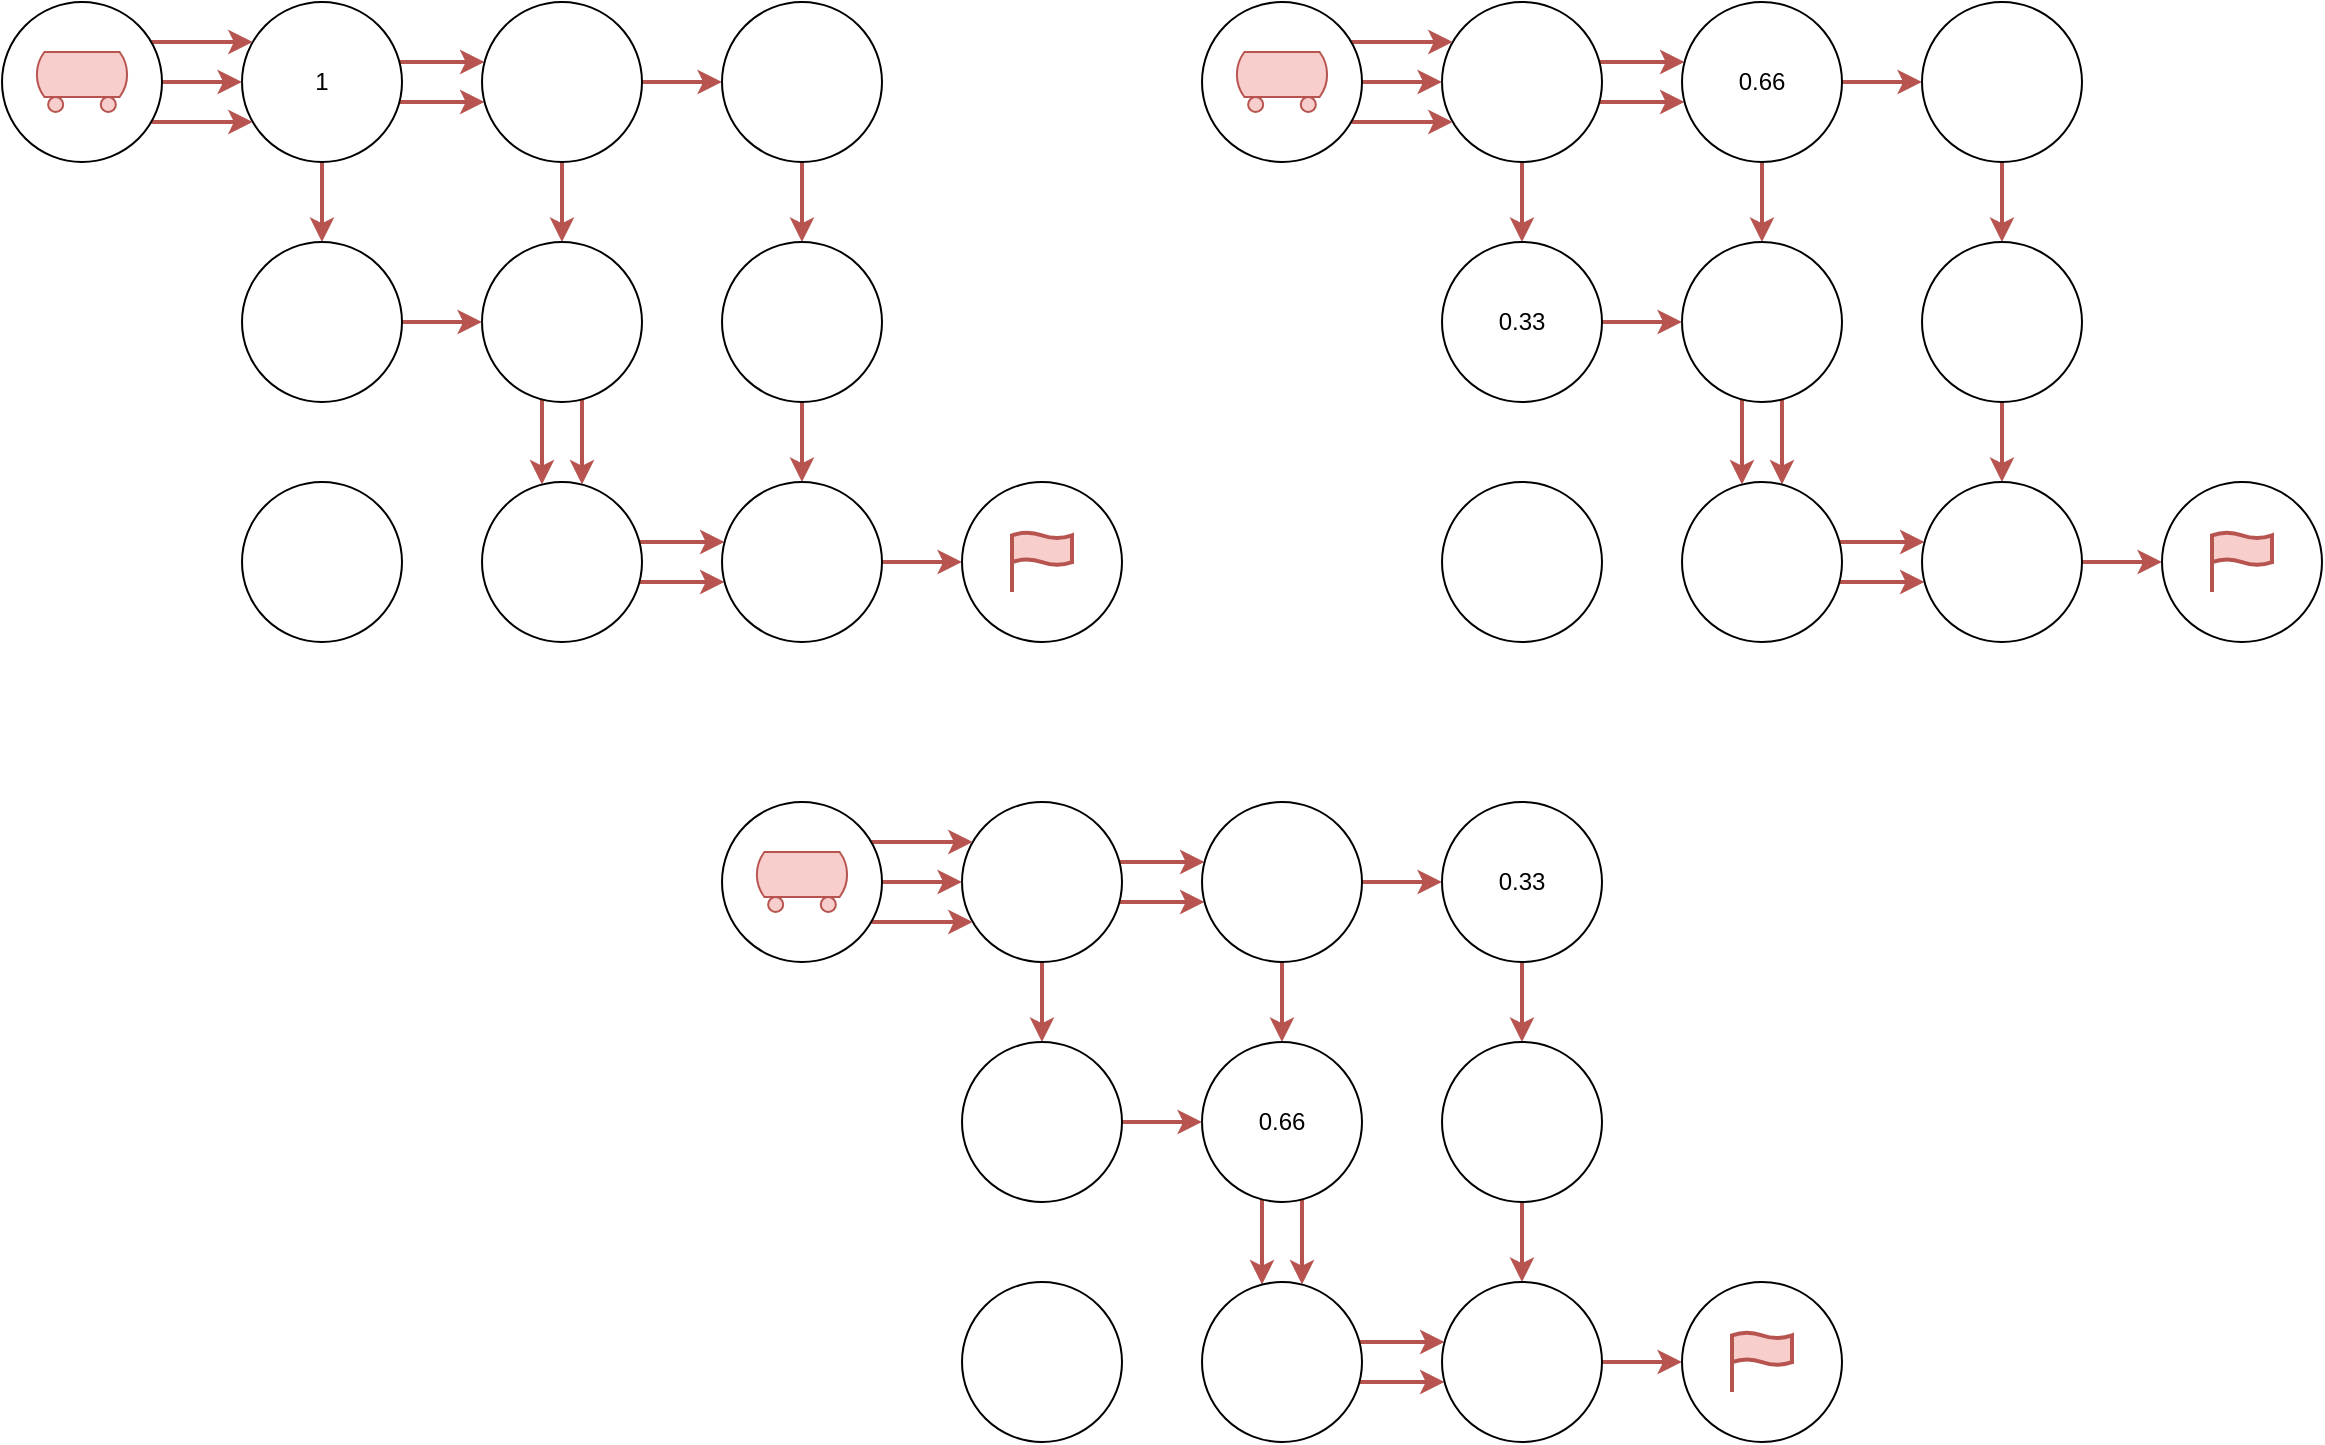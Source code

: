 <mxfile version="20.3.0" type="device"><diagram id="rFzaYbwiABU0Ug2ND4GW" name="Page-1"><mxGraphModel dx="1422" dy="905" grid="1" gridSize="10" guides="1" tooltips="1" connect="1" arrows="1" fold="1" page="1" pageScale="1" pageWidth="827" pageHeight="1169" math="0" shadow="0"><root><mxCell id="0"/><mxCell id="1" parent="0"/><mxCell id="-eDE-64leL3ePpWBkXI6-36" value="" style="edgeStyle=orthogonalEdgeStyle;rounded=0;orthogonalLoop=1;jettySize=auto;html=1;strokeWidth=2;fillColor=#f8cecc;strokeColor=#b85450;" parent="1" source="-eDE-64leL3ePpWBkXI6-1" target="-eDE-64leL3ePpWBkXI6-6" edge="1"><mxGeometry relative="1" as="geometry"/></mxCell><mxCell id="-eDE-64leL3ePpWBkXI6-42" value="" style="edgeStyle=orthogonalEdgeStyle;rounded=0;orthogonalLoop=1;jettySize=auto;html=1;strokeWidth=2;fillColor=#f8cecc;strokeColor=#b85450;" parent="1" source="-eDE-64leL3ePpWBkXI6-1" target="-eDE-64leL3ePpWBkXI6-2" edge="1"><mxGeometry relative="1" as="geometry"><Array as="points"><mxPoint x="380" y="410"/><mxPoint x="380" y="410"/></Array></mxGeometry></mxCell><mxCell id="Ssm6Pcfpo7iX5eQhUmSX-5" value="" style="edgeStyle=orthogonalEdgeStyle;rounded=0;orthogonalLoop=1;jettySize=auto;html=1;strokeWidth=2;fillColor=#f8cecc;strokeColor=#b85450;" parent="1" source="-eDE-64leL3ePpWBkXI6-1" target="-eDE-64leL3ePpWBkXI6-2" edge="1"><mxGeometry relative="1" as="geometry"><Array as="points"><mxPoint x="380" y="390"/><mxPoint x="380" y="390"/></Array></mxGeometry></mxCell><mxCell id="-eDE-64leL3ePpWBkXI6-1" value="1" style="ellipse;whiteSpace=wrap;html=1;aspect=fixed;" parent="1" vertex="1"><mxGeometry x="280" y="360" width="80" height="80" as="geometry"/></mxCell><mxCell id="-eDE-64leL3ePpWBkXI6-46" value="" style="edgeStyle=orthogonalEdgeStyle;rounded=0;orthogonalLoop=1;jettySize=auto;html=1;strokeWidth=2;fillColor=#f8cecc;strokeColor=#b85450;" parent="1" source="-eDE-64leL3ePpWBkXI6-2" target="-eDE-64leL3ePpWBkXI6-5" edge="1"><mxGeometry relative="1" as="geometry"><Array as="points"><mxPoint x="440" y="460"/><mxPoint x="440" y="460"/></Array></mxGeometry></mxCell><mxCell id="Ssm6Pcfpo7iX5eQhUmSX-4" value="" style="edgeStyle=orthogonalEdgeStyle;rounded=0;orthogonalLoop=1;jettySize=auto;html=1;strokeWidth=2;fillColor=#f8cecc;strokeColor=#b85450;" parent="1" source="-eDE-64leL3ePpWBkXI6-2" target="-eDE-64leL3ePpWBkXI6-3" edge="1"><mxGeometry relative="1" as="geometry"/></mxCell><mxCell id="-eDE-64leL3ePpWBkXI6-2" value="" style="ellipse;whiteSpace=wrap;html=1;aspect=fixed;" parent="1" vertex="1"><mxGeometry x="400" y="360" width="80" height="80" as="geometry"/></mxCell><mxCell id="Ssm6Pcfpo7iX5eQhUmSX-6" value="" style="edgeStyle=orthogonalEdgeStyle;rounded=0;orthogonalLoop=1;jettySize=auto;html=1;strokeWidth=2;fillColor=#f8cecc;strokeColor=#b85450;" parent="1" source="-eDE-64leL3ePpWBkXI6-3" target="-eDE-64leL3ePpWBkXI6-4" edge="1"><mxGeometry relative="1" as="geometry"/></mxCell><mxCell id="-eDE-64leL3ePpWBkXI6-3" value="" style="ellipse;whiteSpace=wrap;html=1;aspect=fixed;" parent="1" vertex="1"><mxGeometry x="520" y="360" width="80" height="80" as="geometry"/></mxCell><mxCell id="-eDE-64leL3ePpWBkXI6-45" value="" style="edgeStyle=orthogonalEdgeStyle;rounded=0;orthogonalLoop=1;jettySize=auto;html=1;strokeWidth=2;fillColor=#f8cecc;strokeColor=#b85450;" parent="1" source="-eDE-64leL3ePpWBkXI6-4" target="-eDE-64leL3ePpWBkXI6-9" edge="1"><mxGeometry relative="1" as="geometry"/></mxCell><mxCell id="-eDE-64leL3ePpWBkXI6-4" value="" style="ellipse;whiteSpace=wrap;html=1;aspect=fixed;" parent="1" vertex="1"><mxGeometry x="520" y="480" width="80" height="80" as="geometry"/></mxCell><mxCell id="-eDE-64leL3ePpWBkXI6-56" value="" style="edgeStyle=orthogonalEdgeStyle;rounded=0;orthogonalLoop=1;jettySize=auto;html=1;strokeWidth=2;fillColor=#f8cecc;strokeColor=#b85450;" parent="1" source="-eDE-64leL3ePpWBkXI6-5" target="-eDE-64leL3ePpWBkXI6-8" edge="1"><mxGeometry relative="1" as="geometry"><Array as="points"><mxPoint x="430" y="580"/><mxPoint x="430" y="580"/></Array></mxGeometry></mxCell><mxCell id="Ssm6Pcfpo7iX5eQhUmSX-7" value="" style="edgeStyle=orthogonalEdgeStyle;rounded=0;orthogonalLoop=1;jettySize=auto;html=1;strokeWidth=2;fillColor=#f8cecc;strokeColor=#b85450;" parent="1" source="-eDE-64leL3ePpWBkXI6-5" target="-eDE-64leL3ePpWBkXI6-8" edge="1"><mxGeometry relative="1" as="geometry"><Array as="points"><mxPoint x="450" y="580"/><mxPoint x="450" y="580"/></Array></mxGeometry></mxCell><mxCell id="-eDE-64leL3ePpWBkXI6-5" value="" style="ellipse;whiteSpace=wrap;html=1;aspect=fixed;" parent="1" vertex="1"><mxGeometry x="400" y="480" width="80" height="80" as="geometry"/></mxCell><mxCell id="-eDE-64leL3ePpWBkXI6-53" value="" style="edgeStyle=orthogonalEdgeStyle;rounded=0;orthogonalLoop=1;jettySize=auto;html=1;strokeWidth=2;fillColor=#f8cecc;strokeColor=#b85450;" parent="1" source="-eDE-64leL3ePpWBkXI6-6" target="-eDE-64leL3ePpWBkXI6-5" edge="1"><mxGeometry relative="1" as="geometry"/></mxCell><mxCell id="-eDE-64leL3ePpWBkXI6-6" value="" style="ellipse;whiteSpace=wrap;html=1;aspect=fixed;" parent="1" vertex="1"><mxGeometry x="280" y="480" width="80" height="80" as="geometry"/></mxCell><mxCell id="-eDE-64leL3ePpWBkXI6-7" value="" style="ellipse;whiteSpace=wrap;html=1;aspect=fixed;" parent="1" vertex="1"><mxGeometry x="280" y="600" width="80" height="80" as="geometry"/></mxCell><mxCell id="-eDE-64leL3ePpWBkXI6-39" value="" style="edgeStyle=orthogonalEdgeStyle;rounded=0;orthogonalLoop=1;jettySize=auto;html=1;strokeWidth=2;fillColor=#f8cecc;strokeColor=#b85450;" parent="1" source="-eDE-64leL3ePpWBkXI6-8" target="-eDE-64leL3ePpWBkXI6-9" edge="1"><mxGeometry relative="1" as="geometry"><Array as="points"><mxPoint x="490" y="650"/><mxPoint x="490" y="650"/></Array></mxGeometry></mxCell><mxCell id="Ssm6Pcfpo7iX5eQhUmSX-8" value="" style="edgeStyle=orthogonalEdgeStyle;rounded=0;orthogonalLoop=1;jettySize=auto;html=1;strokeWidth=2;fillColor=#f8cecc;strokeColor=#b85450;" parent="1" source="-eDE-64leL3ePpWBkXI6-8" target="-eDE-64leL3ePpWBkXI6-9" edge="1"><mxGeometry relative="1" as="geometry"><Array as="points"><mxPoint x="500" y="630"/><mxPoint x="500" y="630"/></Array></mxGeometry></mxCell><mxCell id="-eDE-64leL3ePpWBkXI6-8" value="" style="ellipse;whiteSpace=wrap;html=1;aspect=fixed;" parent="1" vertex="1"><mxGeometry x="400" y="600" width="80" height="80" as="geometry"/></mxCell><mxCell id="-eDE-64leL3ePpWBkXI6-67" value="" style="edgeStyle=orthogonalEdgeStyle;rounded=0;orthogonalLoop=1;jettySize=auto;html=1;strokeWidth=2;fillColor=#f8cecc;strokeColor=#b85450;" parent="1" source="-eDE-64leL3ePpWBkXI6-9" target="-eDE-64leL3ePpWBkXI6-60" edge="1"><mxGeometry relative="1" as="geometry"/></mxCell><mxCell id="-eDE-64leL3ePpWBkXI6-9" value="" style="ellipse;whiteSpace=wrap;html=1;aspect=fixed;" parent="1" vertex="1"><mxGeometry x="520" y="600" width="80" height="80" as="geometry"/></mxCell><mxCell id="-eDE-64leL3ePpWBkXI6-64" value="" style="edgeStyle=orthogonalEdgeStyle;rounded=0;orthogonalLoop=1;jettySize=auto;html=1;strokeWidth=2;fillColor=#f8cecc;strokeColor=#b85450;" parent="1" source="-eDE-64leL3ePpWBkXI6-59" target="-eDE-64leL3ePpWBkXI6-1" edge="1"><mxGeometry relative="1" as="geometry"><Array as="points"><mxPoint x="250" y="380"/><mxPoint x="250" y="380"/></Array></mxGeometry></mxCell><mxCell id="Ssm6Pcfpo7iX5eQhUmSX-2" value="" style="edgeStyle=orthogonalEdgeStyle;rounded=0;orthogonalLoop=1;jettySize=auto;html=1;strokeWidth=2;fillColor=#f8cecc;strokeColor=#b85450;" parent="1" source="-eDE-64leL3ePpWBkXI6-59" target="-eDE-64leL3ePpWBkXI6-1" edge="1"><mxGeometry relative="1" as="geometry"><Array as="points"><mxPoint x="250" y="420"/><mxPoint x="250" y="420"/></Array></mxGeometry></mxCell><mxCell id="Ssm6Pcfpo7iX5eQhUmSX-3" value="" style="edgeStyle=orthogonalEdgeStyle;rounded=0;orthogonalLoop=1;jettySize=auto;html=1;strokeWidth=2;fillColor=#f8cecc;strokeColor=#b85450;" parent="1" source="-eDE-64leL3ePpWBkXI6-59" target="-eDE-64leL3ePpWBkXI6-1" edge="1"><mxGeometry relative="1" as="geometry"/></mxCell><mxCell id="-eDE-64leL3ePpWBkXI6-59" value="" style="ellipse;whiteSpace=wrap;html=1;aspect=fixed;" parent="1" vertex="1"><mxGeometry x="160" y="360" width="80" height="80" as="geometry"/></mxCell><mxCell id="-eDE-64leL3ePpWBkXI6-60" value="" style="ellipse;whiteSpace=wrap;html=1;aspect=fixed;" parent="1" vertex="1"><mxGeometry x="640" y="600" width="80" height="80" as="geometry"/></mxCell><mxCell id="-eDE-64leL3ePpWBkXI6-63" value="" style="verticalLabelPosition=bottom;outlineConnect=0;align=center;dashed=0;html=1;verticalAlign=top;shape=mxgraph.pid.misc.tank_car,_tank_wagon;fillColor=#f8cecc;strokeColor=#b85450;" parent="1" vertex="1"><mxGeometry x="176.18" y="385" width="47.63" height="30" as="geometry"/></mxCell><mxCell id="-eDE-64leL3ePpWBkXI6-65" value="" style="html=1;verticalLabelPosition=bottom;align=center;labelBackgroundColor=#ffffff;verticalAlign=top;strokeWidth=2;strokeColor=#b85450;shadow=0;dashed=0;shape=mxgraph.ios7.icons.flag;fillColor=#f8cecc;" parent="1" vertex="1"><mxGeometry x="665" y="625" width="30" height="30" as="geometry"/></mxCell><mxCell id="Ssm6Pcfpo7iX5eQhUmSX-9" value="" style="edgeStyle=orthogonalEdgeStyle;rounded=0;orthogonalLoop=1;jettySize=auto;html=1;strokeWidth=2;fillColor=#f8cecc;strokeColor=#b85450;" parent="1" source="Ssm6Pcfpo7iX5eQhUmSX-12" target="Ssm6Pcfpo7iX5eQhUmSX-24" edge="1"><mxGeometry relative="1" as="geometry"/></mxCell><mxCell id="Ssm6Pcfpo7iX5eQhUmSX-10" value="" style="edgeStyle=orthogonalEdgeStyle;rounded=0;orthogonalLoop=1;jettySize=auto;html=1;strokeWidth=2;fillColor=#f8cecc;strokeColor=#b85450;" parent="1" source="Ssm6Pcfpo7iX5eQhUmSX-12" target="Ssm6Pcfpo7iX5eQhUmSX-15" edge="1"><mxGeometry relative="1" as="geometry"><Array as="points"><mxPoint x="980" y="410"/><mxPoint x="980" y="410"/></Array></mxGeometry></mxCell><mxCell id="Ssm6Pcfpo7iX5eQhUmSX-11" value="" style="edgeStyle=orthogonalEdgeStyle;rounded=0;orthogonalLoop=1;jettySize=auto;html=1;strokeWidth=2;fillColor=#f8cecc;strokeColor=#b85450;" parent="1" source="Ssm6Pcfpo7iX5eQhUmSX-12" target="Ssm6Pcfpo7iX5eQhUmSX-15" edge="1"><mxGeometry relative="1" as="geometry"><Array as="points"><mxPoint x="980" y="390"/><mxPoint x="980" y="390"/></Array></mxGeometry></mxCell><mxCell id="Ssm6Pcfpo7iX5eQhUmSX-12" value="" style="ellipse;whiteSpace=wrap;html=1;aspect=fixed;" parent="1" vertex="1"><mxGeometry x="880" y="360" width="80" height="80" as="geometry"/></mxCell><mxCell id="Ssm6Pcfpo7iX5eQhUmSX-13" value="" style="edgeStyle=orthogonalEdgeStyle;rounded=0;orthogonalLoop=1;jettySize=auto;html=1;strokeWidth=2;fillColor=#f8cecc;strokeColor=#b85450;" parent="1" source="Ssm6Pcfpo7iX5eQhUmSX-15" target="Ssm6Pcfpo7iX5eQhUmSX-22" edge="1"><mxGeometry relative="1" as="geometry"><Array as="points"><mxPoint x="1040" y="460"/><mxPoint x="1040" y="460"/></Array></mxGeometry></mxCell><mxCell id="Ssm6Pcfpo7iX5eQhUmSX-14" value="" style="edgeStyle=orthogonalEdgeStyle;rounded=0;orthogonalLoop=1;jettySize=auto;html=1;strokeWidth=2;fillColor=#f8cecc;strokeColor=#b85450;" parent="1" source="Ssm6Pcfpo7iX5eQhUmSX-15" target="Ssm6Pcfpo7iX5eQhUmSX-17" edge="1"><mxGeometry relative="1" as="geometry"/></mxCell><mxCell id="Ssm6Pcfpo7iX5eQhUmSX-15" value="0.66" style="ellipse;whiteSpace=wrap;html=1;aspect=fixed;" parent="1" vertex="1"><mxGeometry x="1000" y="360" width="80" height="80" as="geometry"/></mxCell><mxCell id="Ssm6Pcfpo7iX5eQhUmSX-16" value="" style="edgeStyle=orthogonalEdgeStyle;rounded=0;orthogonalLoop=1;jettySize=auto;html=1;strokeWidth=2;fillColor=#f8cecc;strokeColor=#b85450;" parent="1" source="Ssm6Pcfpo7iX5eQhUmSX-17" target="Ssm6Pcfpo7iX5eQhUmSX-19" edge="1"><mxGeometry relative="1" as="geometry"/></mxCell><mxCell id="Ssm6Pcfpo7iX5eQhUmSX-17" value="" style="ellipse;whiteSpace=wrap;html=1;aspect=fixed;" parent="1" vertex="1"><mxGeometry x="1120" y="360" width="80" height="80" as="geometry"/></mxCell><mxCell id="Ssm6Pcfpo7iX5eQhUmSX-18" value="" style="edgeStyle=orthogonalEdgeStyle;rounded=0;orthogonalLoop=1;jettySize=auto;html=1;strokeWidth=2;fillColor=#f8cecc;strokeColor=#b85450;" parent="1" source="Ssm6Pcfpo7iX5eQhUmSX-19" target="Ssm6Pcfpo7iX5eQhUmSX-30" edge="1"><mxGeometry relative="1" as="geometry"/></mxCell><mxCell id="Ssm6Pcfpo7iX5eQhUmSX-19" value="" style="ellipse;whiteSpace=wrap;html=1;aspect=fixed;" parent="1" vertex="1"><mxGeometry x="1120" y="480" width="80" height="80" as="geometry"/></mxCell><mxCell id="Ssm6Pcfpo7iX5eQhUmSX-20" value="" style="edgeStyle=orthogonalEdgeStyle;rounded=0;orthogonalLoop=1;jettySize=auto;html=1;strokeWidth=2;fillColor=#f8cecc;strokeColor=#b85450;" parent="1" source="Ssm6Pcfpo7iX5eQhUmSX-22" target="Ssm6Pcfpo7iX5eQhUmSX-28" edge="1"><mxGeometry relative="1" as="geometry"><Array as="points"><mxPoint x="1030" y="580"/><mxPoint x="1030" y="580"/></Array></mxGeometry></mxCell><mxCell id="Ssm6Pcfpo7iX5eQhUmSX-21" value="" style="edgeStyle=orthogonalEdgeStyle;rounded=0;orthogonalLoop=1;jettySize=auto;html=1;strokeWidth=2;fillColor=#f8cecc;strokeColor=#b85450;" parent="1" source="Ssm6Pcfpo7iX5eQhUmSX-22" target="Ssm6Pcfpo7iX5eQhUmSX-28" edge="1"><mxGeometry relative="1" as="geometry"><Array as="points"><mxPoint x="1050" y="580"/><mxPoint x="1050" y="580"/></Array></mxGeometry></mxCell><mxCell id="Ssm6Pcfpo7iX5eQhUmSX-22" value="" style="ellipse;whiteSpace=wrap;html=1;aspect=fixed;" parent="1" vertex="1"><mxGeometry x="1000" y="480" width="80" height="80" as="geometry"/></mxCell><mxCell id="Ssm6Pcfpo7iX5eQhUmSX-23" value="" style="edgeStyle=orthogonalEdgeStyle;rounded=0;orthogonalLoop=1;jettySize=auto;html=1;strokeWidth=2;fillColor=#f8cecc;strokeColor=#b85450;" parent="1" source="Ssm6Pcfpo7iX5eQhUmSX-24" target="Ssm6Pcfpo7iX5eQhUmSX-22" edge="1"><mxGeometry relative="1" as="geometry"/></mxCell><mxCell id="Ssm6Pcfpo7iX5eQhUmSX-24" value="0.33" style="ellipse;whiteSpace=wrap;html=1;aspect=fixed;" parent="1" vertex="1"><mxGeometry x="880" y="480" width="80" height="80" as="geometry"/></mxCell><mxCell id="Ssm6Pcfpo7iX5eQhUmSX-25" value="" style="ellipse;whiteSpace=wrap;html=1;aspect=fixed;" parent="1" vertex="1"><mxGeometry x="880" y="600" width="80" height="80" as="geometry"/></mxCell><mxCell id="Ssm6Pcfpo7iX5eQhUmSX-26" value="" style="edgeStyle=orthogonalEdgeStyle;rounded=0;orthogonalLoop=1;jettySize=auto;html=1;strokeWidth=2;fillColor=#f8cecc;strokeColor=#b85450;" parent="1" source="Ssm6Pcfpo7iX5eQhUmSX-28" target="Ssm6Pcfpo7iX5eQhUmSX-30" edge="1"><mxGeometry relative="1" as="geometry"><Array as="points"><mxPoint x="1090" y="650"/><mxPoint x="1090" y="650"/></Array></mxGeometry></mxCell><mxCell id="Ssm6Pcfpo7iX5eQhUmSX-27" value="" style="edgeStyle=orthogonalEdgeStyle;rounded=0;orthogonalLoop=1;jettySize=auto;html=1;strokeWidth=2;fillColor=#f8cecc;strokeColor=#b85450;" parent="1" source="Ssm6Pcfpo7iX5eQhUmSX-28" target="Ssm6Pcfpo7iX5eQhUmSX-30" edge="1"><mxGeometry relative="1" as="geometry"><Array as="points"><mxPoint x="1100" y="630"/><mxPoint x="1100" y="630"/></Array></mxGeometry></mxCell><mxCell id="Ssm6Pcfpo7iX5eQhUmSX-28" value="" style="ellipse;whiteSpace=wrap;html=1;aspect=fixed;" parent="1" vertex="1"><mxGeometry x="1000" y="600" width="80" height="80" as="geometry"/></mxCell><mxCell id="Ssm6Pcfpo7iX5eQhUmSX-29" value="" style="edgeStyle=orthogonalEdgeStyle;rounded=0;orthogonalLoop=1;jettySize=auto;html=1;strokeWidth=2;fillColor=#f8cecc;strokeColor=#b85450;" parent="1" source="Ssm6Pcfpo7iX5eQhUmSX-30" target="Ssm6Pcfpo7iX5eQhUmSX-35" edge="1"><mxGeometry relative="1" as="geometry"/></mxCell><mxCell id="Ssm6Pcfpo7iX5eQhUmSX-30" value="" style="ellipse;whiteSpace=wrap;html=1;aspect=fixed;" parent="1" vertex="1"><mxGeometry x="1120" y="600" width="80" height="80" as="geometry"/></mxCell><mxCell id="Ssm6Pcfpo7iX5eQhUmSX-31" value="" style="edgeStyle=orthogonalEdgeStyle;rounded=0;orthogonalLoop=1;jettySize=auto;html=1;strokeWidth=2;fillColor=#f8cecc;strokeColor=#b85450;" parent="1" source="Ssm6Pcfpo7iX5eQhUmSX-34" target="Ssm6Pcfpo7iX5eQhUmSX-12" edge="1"><mxGeometry relative="1" as="geometry"><Array as="points"><mxPoint x="850" y="380"/><mxPoint x="850" y="380"/></Array></mxGeometry></mxCell><mxCell id="Ssm6Pcfpo7iX5eQhUmSX-32" value="" style="edgeStyle=orthogonalEdgeStyle;rounded=0;orthogonalLoop=1;jettySize=auto;html=1;strokeWidth=2;fillColor=#f8cecc;strokeColor=#b85450;" parent="1" source="Ssm6Pcfpo7iX5eQhUmSX-34" target="Ssm6Pcfpo7iX5eQhUmSX-12" edge="1"><mxGeometry relative="1" as="geometry"><Array as="points"><mxPoint x="850" y="420"/><mxPoint x="850" y="420"/></Array></mxGeometry></mxCell><mxCell id="Ssm6Pcfpo7iX5eQhUmSX-33" value="" style="edgeStyle=orthogonalEdgeStyle;rounded=0;orthogonalLoop=1;jettySize=auto;html=1;strokeWidth=2;fillColor=#f8cecc;strokeColor=#b85450;" parent="1" source="Ssm6Pcfpo7iX5eQhUmSX-34" target="Ssm6Pcfpo7iX5eQhUmSX-12" edge="1"><mxGeometry relative="1" as="geometry"/></mxCell><mxCell id="Ssm6Pcfpo7iX5eQhUmSX-34" value="" style="ellipse;whiteSpace=wrap;html=1;aspect=fixed;" parent="1" vertex="1"><mxGeometry x="760" y="360" width="80" height="80" as="geometry"/></mxCell><mxCell id="Ssm6Pcfpo7iX5eQhUmSX-35" value="" style="ellipse;whiteSpace=wrap;html=1;aspect=fixed;" parent="1" vertex="1"><mxGeometry x="1240" y="600" width="80" height="80" as="geometry"/></mxCell><mxCell id="Ssm6Pcfpo7iX5eQhUmSX-36" value="" style="verticalLabelPosition=bottom;outlineConnect=0;align=center;dashed=0;html=1;verticalAlign=top;shape=mxgraph.pid.misc.tank_car,_tank_wagon;fillColor=#f8cecc;strokeColor=#b85450;" parent="1" vertex="1"><mxGeometry x="776.18" y="385" width="47.63" height="30" as="geometry"/></mxCell><mxCell id="Ssm6Pcfpo7iX5eQhUmSX-37" value="" style="html=1;verticalLabelPosition=bottom;align=center;labelBackgroundColor=#ffffff;verticalAlign=top;strokeWidth=2;strokeColor=#b85450;shadow=0;dashed=0;shape=mxgraph.ios7.icons.flag;fillColor=#f8cecc;" parent="1" vertex="1"><mxGeometry x="1265" y="625" width="30" height="30" as="geometry"/></mxCell><mxCell id="Ssm6Pcfpo7iX5eQhUmSX-38" value="" style="edgeStyle=orthogonalEdgeStyle;rounded=0;orthogonalLoop=1;jettySize=auto;html=1;strokeWidth=2;fillColor=#f8cecc;strokeColor=#b85450;" parent="1" source="Ssm6Pcfpo7iX5eQhUmSX-41" target="Ssm6Pcfpo7iX5eQhUmSX-53" edge="1"><mxGeometry relative="1" as="geometry"/></mxCell><mxCell id="Ssm6Pcfpo7iX5eQhUmSX-39" value="" style="edgeStyle=orthogonalEdgeStyle;rounded=0;orthogonalLoop=1;jettySize=auto;html=1;strokeWidth=2;fillColor=#f8cecc;strokeColor=#b85450;" parent="1" source="Ssm6Pcfpo7iX5eQhUmSX-41" target="Ssm6Pcfpo7iX5eQhUmSX-44" edge="1"><mxGeometry relative="1" as="geometry"><Array as="points"><mxPoint x="740" y="810"/><mxPoint x="740" y="810"/></Array></mxGeometry></mxCell><mxCell id="Ssm6Pcfpo7iX5eQhUmSX-40" value="" style="edgeStyle=orthogonalEdgeStyle;rounded=0;orthogonalLoop=1;jettySize=auto;html=1;strokeWidth=2;fillColor=#f8cecc;strokeColor=#b85450;" parent="1" source="Ssm6Pcfpo7iX5eQhUmSX-41" target="Ssm6Pcfpo7iX5eQhUmSX-44" edge="1"><mxGeometry relative="1" as="geometry"><Array as="points"><mxPoint x="740" y="790"/><mxPoint x="740" y="790"/></Array></mxGeometry></mxCell><mxCell id="Ssm6Pcfpo7iX5eQhUmSX-41" value="" style="ellipse;whiteSpace=wrap;html=1;aspect=fixed;" parent="1" vertex="1"><mxGeometry x="640" y="760" width="80" height="80" as="geometry"/></mxCell><mxCell id="Ssm6Pcfpo7iX5eQhUmSX-42" value="" style="edgeStyle=orthogonalEdgeStyle;rounded=0;orthogonalLoop=1;jettySize=auto;html=1;strokeWidth=2;fillColor=#f8cecc;strokeColor=#b85450;" parent="1" source="Ssm6Pcfpo7iX5eQhUmSX-44" target="Ssm6Pcfpo7iX5eQhUmSX-51" edge="1"><mxGeometry relative="1" as="geometry"><Array as="points"><mxPoint x="800" y="860"/><mxPoint x="800" y="860"/></Array></mxGeometry></mxCell><mxCell id="Ssm6Pcfpo7iX5eQhUmSX-43" value="" style="edgeStyle=orthogonalEdgeStyle;rounded=0;orthogonalLoop=1;jettySize=auto;html=1;strokeWidth=2;fillColor=#f8cecc;strokeColor=#b85450;" parent="1" source="Ssm6Pcfpo7iX5eQhUmSX-44" target="Ssm6Pcfpo7iX5eQhUmSX-46" edge="1"><mxGeometry relative="1" as="geometry"/></mxCell><mxCell id="Ssm6Pcfpo7iX5eQhUmSX-44" value="" style="ellipse;whiteSpace=wrap;html=1;aspect=fixed;" parent="1" vertex="1"><mxGeometry x="760" y="760" width="80" height="80" as="geometry"/></mxCell><mxCell id="Ssm6Pcfpo7iX5eQhUmSX-45" value="" style="edgeStyle=orthogonalEdgeStyle;rounded=0;orthogonalLoop=1;jettySize=auto;html=1;strokeWidth=2;fillColor=#f8cecc;strokeColor=#b85450;" parent="1" source="Ssm6Pcfpo7iX5eQhUmSX-46" target="Ssm6Pcfpo7iX5eQhUmSX-48" edge="1"><mxGeometry relative="1" as="geometry"/></mxCell><mxCell id="Ssm6Pcfpo7iX5eQhUmSX-46" value="0.33" style="ellipse;whiteSpace=wrap;html=1;aspect=fixed;" parent="1" vertex="1"><mxGeometry x="880" y="760" width="80" height="80" as="geometry"/></mxCell><mxCell id="Ssm6Pcfpo7iX5eQhUmSX-47" value="" style="edgeStyle=orthogonalEdgeStyle;rounded=0;orthogonalLoop=1;jettySize=auto;html=1;strokeWidth=2;fillColor=#f8cecc;strokeColor=#b85450;" parent="1" source="Ssm6Pcfpo7iX5eQhUmSX-48" target="Ssm6Pcfpo7iX5eQhUmSX-59" edge="1"><mxGeometry relative="1" as="geometry"/></mxCell><mxCell id="Ssm6Pcfpo7iX5eQhUmSX-48" value="" style="ellipse;whiteSpace=wrap;html=1;aspect=fixed;" parent="1" vertex="1"><mxGeometry x="880" y="880" width="80" height="80" as="geometry"/></mxCell><mxCell id="Ssm6Pcfpo7iX5eQhUmSX-49" value="" style="edgeStyle=orthogonalEdgeStyle;rounded=0;orthogonalLoop=1;jettySize=auto;html=1;strokeWidth=2;fillColor=#f8cecc;strokeColor=#b85450;" parent="1" source="Ssm6Pcfpo7iX5eQhUmSX-51" target="Ssm6Pcfpo7iX5eQhUmSX-57" edge="1"><mxGeometry relative="1" as="geometry"><Array as="points"><mxPoint x="790" y="980"/><mxPoint x="790" y="980"/></Array></mxGeometry></mxCell><mxCell id="Ssm6Pcfpo7iX5eQhUmSX-50" value="" style="edgeStyle=orthogonalEdgeStyle;rounded=0;orthogonalLoop=1;jettySize=auto;html=1;strokeWidth=2;fillColor=#f8cecc;strokeColor=#b85450;exitX=0;exitY=1;exitDx=0;exitDy=0;" parent="1" source="Ssm6Pcfpo7iX5eQhUmSX-51" target="Ssm6Pcfpo7iX5eQhUmSX-57" edge="1"><mxGeometry relative="1" as="geometry"><Array as="points"><mxPoint x="810" y="948"/></Array></mxGeometry></mxCell><mxCell id="Ssm6Pcfpo7iX5eQhUmSX-51" value="0.66" style="ellipse;whiteSpace=wrap;html=1;aspect=fixed;" parent="1" vertex="1"><mxGeometry x="760" y="880" width="80" height="80" as="geometry"/></mxCell><mxCell id="Ssm6Pcfpo7iX5eQhUmSX-52" value="" style="edgeStyle=orthogonalEdgeStyle;rounded=0;orthogonalLoop=1;jettySize=auto;html=1;strokeWidth=2;fillColor=#f8cecc;strokeColor=#b85450;" parent="1" source="Ssm6Pcfpo7iX5eQhUmSX-53" target="Ssm6Pcfpo7iX5eQhUmSX-51" edge="1"><mxGeometry relative="1" as="geometry"/></mxCell><mxCell id="Ssm6Pcfpo7iX5eQhUmSX-53" value="" style="ellipse;whiteSpace=wrap;html=1;aspect=fixed;" parent="1" vertex="1"><mxGeometry x="640" y="880" width="80" height="80" as="geometry"/></mxCell><mxCell id="Ssm6Pcfpo7iX5eQhUmSX-54" value="" style="ellipse;whiteSpace=wrap;html=1;aspect=fixed;" parent="1" vertex="1"><mxGeometry x="640" y="1000" width="80" height="80" as="geometry"/></mxCell><mxCell id="Ssm6Pcfpo7iX5eQhUmSX-55" value="" style="edgeStyle=orthogonalEdgeStyle;rounded=0;orthogonalLoop=1;jettySize=auto;html=1;strokeWidth=2;fillColor=#f8cecc;strokeColor=#b85450;" parent="1" source="Ssm6Pcfpo7iX5eQhUmSX-57" target="Ssm6Pcfpo7iX5eQhUmSX-59" edge="1"><mxGeometry relative="1" as="geometry"><Array as="points"><mxPoint x="850" y="1050"/><mxPoint x="850" y="1050"/></Array></mxGeometry></mxCell><mxCell id="Ssm6Pcfpo7iX5eQhUmSX-56" value="" style="edgeStyle=orthogonalEdgeStyle;rounded=0;orthogonalLoop=1;jettySize=auto;html=1;strokeWidth=2;fillColor=#f8cecc;strokeColor=#b85450;" parent="1" source="Ssm6Pcfpo7iX5eQhUmSX-57" target="Ssm6Pcfpo7iX5eQhUmSX-59" edge="1"><mxGeometry relative="1" as="geometry"><Array as="points"><mxPoint x="860" y="1030"/><mxPoint x="860" y="1030"/></Array></mxGeometry></mxCell><mxCell id="Ssm6Pcfpo7iX5eQhUmSX-57" value="" style="ellipse;whiteSpace=wrap;html=1;aspect=fixed;" parent="1" vertex="1"><mxGeometry x="760" y="1000" width="80" height="80" as="geometry"/></mxCell><mxCell id="Ssm6Pcfpo7iX5eQhUmSX-58" value="" style="edgeStyle=orthogonalEdgeStyle;rounded=0;orthogonalLoop=1;jettySize=auto;html=1;strokeWidth=2;fillColor=#f8cecc;strokeColor=#b85450;" parent="1" source="Ssm6Pcfpo7iX5eQhUmSX-59" target="Ssm6Pcfpo7iX5eQhUmSX-64" edge="1"><mxGeometry relative="1" as="geometry"/></mxCell><mxCell id="Ssm6Pcfpo7iX5eQhUmSX-59" value="" style="ellipse;whiteSpace=wrap;html=1;aspect=fixed;" parent="1" vertex="1"><mxGeometry x="880" y="1000" width="80" height="80" as="geometry"/></mxCell><mxCell id="Ssm6Pcfpo7iX5eQhUmSX-60" value="" style="edgeStyle=orthogonalEdgeStyle;rounded=0;orthogonalLoop=1;jettySize=auto;html=1;strokeWidth=2;fillColor=#f8cecc;strokeColor=#b85450;" parent="1" source="Ssm6Pcfpo7iX5eQhUmSX-63" target="Ssm6Pcfpo7iX5eQhUmSX-41" edge="1"><mxGeometry relative="1" as="geometry"><Array as="points"><mxPoint x="610" y="780"/><mxPoint x="610" y="780"/></Array></mxGeometry></mxCell><mxCell id="Ssm6Pcfpo7iX5eQhUmSX-61" value="" style="edgeStyle=orthogonalEdgeStyle;rounded=0;orthogonalLoop=1;jettySize=auto;html=1;strokeWidth=2;fillColor=#f8cecc;strokeColor=#b85450;" parent="1" source="Ssm6Pcfpo7iX5eQhUmSX-63" target="Ssm6Pcfpo7iX5eQhUmSX-41" edge="1"><mxGeometry relative="1" as="geometry"><Array as="points"><mxPoint x="610" y="820"/><mxPoint x="610" y="820"/></Array></mxGeometry></mxCell><mxCell id="Ssm6Pcfpo7iX5eQhUmSX-62" value="" style="edgeStyle=orthogonalEdgeStyle;rounded=0;orthogonalLoop=1;jettySize=auto;html=1;strokeWidth=2;fillColor=#f8cecc;strokeColor=#b85450;" parent="1" source="Ssm6Pcfpo7iX5eQhUmSX-63" target="Ssm6Pcfpo7iX5eQhUmSX-41" edge="1"><mxGeometry relative="1" as="geometry"/></mxCell><mxCell id="Ssm6Pcfpo7iX5eQhUmSX-63" value="" style="ellipse;whiteSpace=wrap;html=1;aspect=fixed;" parent="1" vertex="1"><mxGeometry x="520" y="760" width="80" height="80" as="geometry"/></mxCell><mxCell id="Ssm6Pcfpo7iX5eQhUmSX-64" value="" style="ellipse;whiteSpace=wrap;html=1;aspect=fixed;" parent="1" vertex="1"><mxGeometry x="1000" y="1000" width="80" height="80" as="geometry"/></mxCell><mxCell id="Ssm6Pcfpo7iX5eQhUmSX-65" value="" style="verticalLabelPosition=bottom;outlineConnect=0;align=center;dashed=0;html=1;verticalAlign=top;shape=mxgraph.pid.misc.tank_car,_tank_wagon;fillColor=#f8cecc;strokeColor=#b85450;" parent="1" vertex="1"><mxGeometry x="536.18" y="785" width="47.63" height="30" as="geometry"/></mxCell><mxCell id="Ssm6Pcfpo7iX5eQhUmSX-66" value="" style="html=1;verticalLabelPosition=bottom;align=center;labelBackgroundColor=#ffffff;verticalAlign=top;strokeWidth=2;strokeColor=#b85450;shadow=0;dashed=0;shape=mxgraph.ios7.icons.flag;fillColor=#f8cecc;" parent="1" vertex="1"><mxGeometry x="1025" y="1025" width="30" height="30" as="geometry"/></mxCell></root></mxGraphModel></diagram></mxfile>